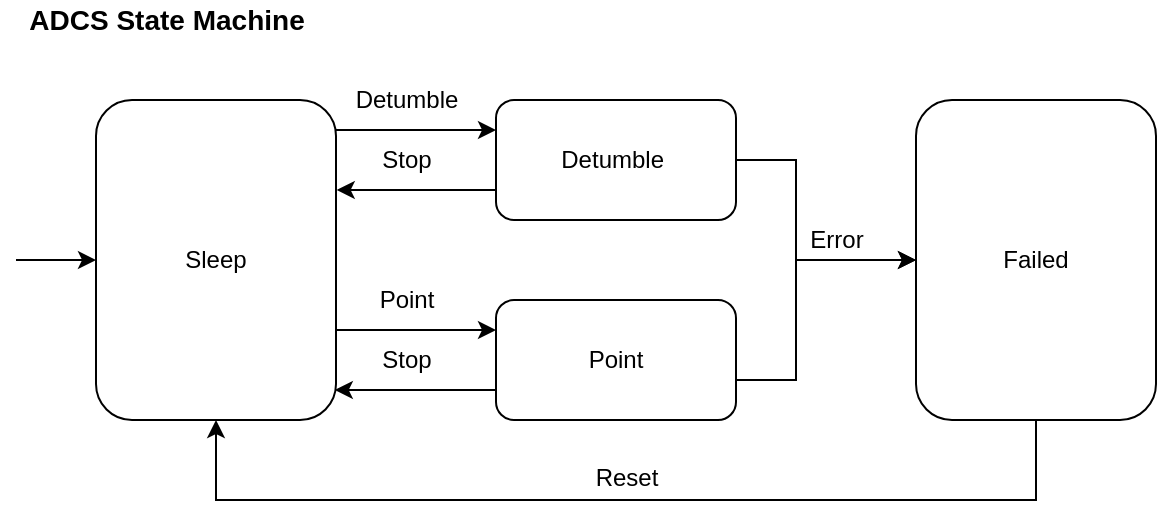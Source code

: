 <mxfile version="12.9.9" type="device"><diagram id="G5WLAFWOaqauYhSPy4Fs" name="Page-1"><mxGraphModel dx="702" dy="412" grid="1" gridSize="10" guides="1" tooltips="1" connect="1" arrows="1" fold="1" page="0" pageScale="1" pageWidth="850" pageHeight="1100" math="0" shadow="0"><root><mxCell id="0"/><mxCell id="1" parent="0"/><mxCell id="kYBALKcJpMmANDmabBwq-3" value="" style="edgeStyle=orthogonalEdgeStyle;rounded=0;orthogonalLoop=1;jettySize=auto;html=1;entryX=0;entryY=0.25;entryDx=0;entryDy=0;exitX=1.001;exitY=0.719;exitDx=0;exitDy=0;exitPerimeter=0;" edge="1" parent="1" source="kYBALKcJpMmANDmabBwq-1" target="kYBALKcJpMmANDmabBwq-2"><mxGeometry relative="1" as="geometry"/></mxCell><mxCell id="kYBALKcJpMmANDmabBwq-8" value="" style="edgeStyle=orthogonalEdgeStyle;rounded=0;orthogonalLoop=1;jettySize=auto;html=1;startArrow=classic;startFill=1;endArrow=none;endFill=0;" edge="1" parent="1" source="kYBALKcJpMmANDmabBwq-1"><mxGeometry relative="1" as="geometry"><mxPoint x="320" y="360" as="targetPoint"/></mxGeometry></mxCell><mxCell id="kYBALKcJpMmANDmabBwq-1" value="Sleep" style="rounded=1;whiteSpace=wrap;html=1;" vertex="1" parent="1"><mxGeometry x="360" y="280" width="120" height="160" as="geometry"/></mxCell><mxCell id="kYBALKcJpMmANDmabBwq-5" value="" style="edgeStyle=orthogonalEdgeStyle;rounded=0;orthogonalLoop=1;jettySize=auto;html=1;entryX=0;entryY=0.5;entryDx=0;entryDy=0;" edge="1" parent="1" source="kYBALKcJpMmANDmabBwq-2" target="kYBALKcJpMmANDmabBwq-4"><mxGeometry relative="1" as="geometry"><Array as="points"><mxPoint x="710" y="420"/><mxPoint x="710" y="360"/></Array></mxGeometry></mxCell><mxCell id="kYBALKcJpMmANDmabBwq-11" value="" style="edgeStyle=orthogonalEdgeStyle;rounded=0;orthogonalLoop=1;jettySize=auto;html=1;startArrow=none;startFill=0;endArrow=classic;endFill=1;exitX=0;exitY=0.75;exitDx=0;exitDy=0;entryX=0.995;entryY=0.906;entryDx=0;entryDy=0;entryPerimeter=0;" edge="1" parent="1" source="kYBALKcJpMmANDmabBwq-2" target="kYBALKcJpMmANDmabBwq-1"><mxGeometry relative="1" as="geometry"><mxPoint x="480" y="435" as="targetPoint"/><Array as="points"/></mxGeometry></mxCell><mxCell id="kYBALKcJpMmANDmabBwq-2" value="Point" style="rounded=1;whiteSpace=wrap;html=1;" vertex="1" parent="1"><mxGeometry x="560" y="380" width="120" height="60" as="geometry"/></mxCell><mxCell id="kYBALKcJpMmANDmabBwq-16" value="" style="edgeStyle=orthogonalEdgeStyle;rounded=0;orthogonalLoop=1;jettySize=auto;html=1;startArrow=none;startFill=0;endArrow=classic;endFill=1;entryX=0;entryY=0.5;entryDx=0;entryDy=0;" edge="1" parent="1" source="kYBALKcJpMmANDmabBwq-13" target="kYBALKcJpMmANDmabBwq-4"><mxGeometry relative="1" as="geometry"><mxPoint x="760" y="310" as="targetPoint"/><Array as="points"><mxPoint x="710" y="310"/><mxPoint x="710" y="360"/></Array></mxGeometry></mxCell><mxCell id="kYBALKcJpMmANDmabBwq-17" value="" style="edgeStyle=orthogonalEdgeStyle;rounded=0;orthogonalLoop=1;jettySize=auto;html=1;startArrow=classic;startFill=1;endArrow=none;endFill=0;exitX=0;exitY=0.25;exitDx=0;exitDy=0;entryX=1;entryY=0.094;entryDx=0;entryDy=0;entryPerimeter=0;" edge="1" parent="1" source="kYBALKcJpMmANDmabBwq-13" target="kYBALKcJpMmANDmabBwq-1"><mxGeometry relative="1" as="geometry"/></mxCell><mxCell id="kYBALKcJpMmANDmabBwq-18" value="" style="edgeStyle=orthogonalEdgeStyle;rounded=0;orthogonalLoop=1;jettySize=auto;html=1;startArrow=none;startFill=0;endArrow=classic;endFill=1;entryX=1.003;entryY=0.281;entryDx=0;entryDy=0;entryPerimeter=0;exitX=0;exitY=0.75;exitDx=0;exitDy=0;" edge="1" parent="1" source="kYBALKcJpMmANDmabBwq-13" target="kYBALKcJpMmANDmabBwq-1"><mxGeometry relative="1" as="geometry"><mxPoint x="482" y="310" as="targetPoint"/></mxGeometry></mxCell><mxCell id="kYBALKcJpMmANDmabBwq-13" value="Detumble&amp;nbsp;" style="rounded=1;whiteSpace=wrap;html=1;" vertex="1" parent="1"><mxGeometry x="560" y="280" width="120" height="60" as="geometry"/></mxCell><mxCell id="kYBALKcJpMmANDmabBwq-10" value="" style="edgeStyle=orthogonalEdgeStyle;rounded=0;orthogonalLoop=1;jettySize=auto;html=1;startArrow=none;startFill=0;endArrow=classic;endFill=1;exitX=0.5;exitY=1;exitDx=0;exitDy=0;" edge="1" parent="1" source="kYBALKcJpMmANDmabBwq-4" target="kYBALKcJpMmANDmabBwq-1"><mxGeometry relative="1" as="geometry"><mxPoint x="480" y="560" as="targetPoint"/><Array as="points"><mxPoint x="830" y="480"/><mxPoint x="420" y="480"/></Array></mxGeometry></mxCell><mxCell id="kYBALKcJpMmANDmabBwq-4" value="Failed" style="rounded=1;whiteSpace=wrap;html=1;" vertex="1" parent="1"><mxGeometry x="770" y="280" width="120" height="160" as="geometry"/></mxCell><mxCell id="kYBALKcJpMmANDmabBwq-12" value="&lt;b&gt;&lt;font style=&quot;font-size: 14px&quot;&gt;ADCS State Machine&lt;/font&gt;&lt;/b&gt;" style="text;html=1;align=center;verticalAlign=middle;resizable=0;points=[];autosize=1;" vertex="1" parent="1"><mxGeometry x="315" y="230" width="160" height="20" as="geometry"/></mxCell><mxCell id="kYBALKcJpMmANDmabBwq-24" value="Reset" style="text;html=1;align=center;verticalAlign=middle;resizable=0;points=[];autosize=1;" vertex="1" parent="1"><mxGeometry x="600" y="459" width="50" height="20" as="geometry"/></mxCell><mxCell id="kYBALKcJpMmANDmabBwq-25" value="Error" style="text;html=1;align=center;verticalAlign=middle;resizable=0;points=[];autosize=1;" vertex="1" parent="1"><mxGeometry x="710" y="340" width="40" height="20" as="geometry"/></mxCell><mxCell id="kYBALKcJpMmANDmabBwq-26" value="Detumble" style="text;html=1;align=center;verticalAlign=middle;resizable=0;points=[];autosize=1;" vertex="1" parent="1"><mxGeometry x="480" y="270" width="70" height="20" as="geometry"/></mxCell><mxCell id="kYBALKcJpMmANDmabBwq-27" value="Stop" style="text;html=1;align=center;verticalAlign=middle;resizable=0;points=[];autosize=1;" vertex="1" parent="1"><mxGeometry x="495" y="300" width="40" height="20" as="geometry"/></mxCell><mxCell id="kYBALKcJpMmANDmabBwq-28" value="Point" style="text;html=1;align=center;verticalAlign=middle;resizable=0;points=[];autosize=1;" vertex="1" parent="1"><mxGeometry x="495" y="370" width="40" height="20" as="geometry"/></mxCell><mxCell id="kYBALKcJpMmANDmabBwq-29" value="Stop" style="text;html=1;align=center;verticalAlign=middle;resizable=0;points=[];autosize=1;" vertex="1" parent="1"><mxGeometry x="495" y="400" width="40" height="20" as="geometry"/></mxCell></root></mxGraphModel></diagram></mxfile>